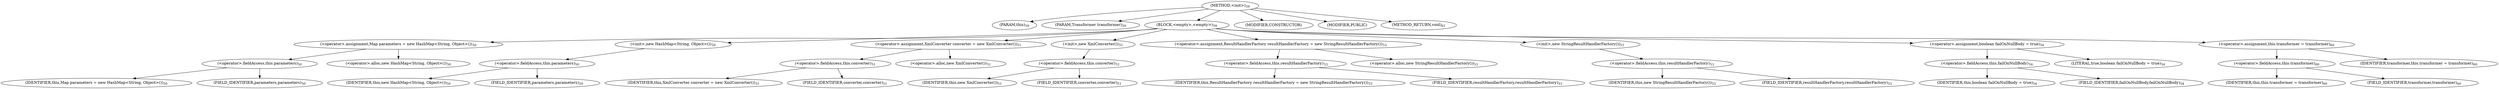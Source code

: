 digraph "&lt;init&gt;" {  
"117" [label = <(METHOD,&lt;init&gt;)<SUB>59</SUB>> ]
"4" [label = <(PARAM,this)<SUB>59</SUB>> ]
"118" [label = <(PARAM,Transformer transformer)<SUB>59</SUB>> ]
"119" [label = <(BLOCK,&lt;empty&gt;,&lt;empty&gt;)<SUB>59</SUB>> ]
"120" [label = <(&lt;operator&gt;.assignment,Map parameters = new HashMap&lt;String, Object&gt;())<SUB>50</SUB>> ]
"121" [label = <(&lt;operator&gt;.fieldAccess,this.parameters)<SUB>50</SUB>> ]
"122" [label = <(IDENTIFIER,this,Map parameters = new HashMap&lt;String, Object&gt;())<SUB>50</SUB>> ]
"123" [label = <(FIELD_IDENTIFIER,parameters,parameters)<SUB>50</SUB>> ]
"124" [label = <(&lt;operator&gt;.alloc,new HashMap&lt;String, Object&gt;())<SUB>50</SUB>> ]
"125" [label = <(&lt;init&gt;,new HashMap&lt;String, Object&gt;())<SUB>50</SUB>> ]
"126" [label = <(&lt;operator&gt;.fieldAccess,this.parameters)<SUB>50</SUB>> ]
"127" [label = <(IDENTIFIER,this,new HashMap&lt;String, Object&gt;())<SUB>50</SUB>> ]
"128" [label = <(FIELD_IDENTIFIER,parameters,parameters)<SUB>50</SUB>> ]
"129" [label = <(&lt;operator&gt;.assignment,XmlConverter converter = new XmlConverter())<SUB>51</SUB>> ]
"130" [label = <(&lt;operator&gt;.fieldAccess,this.converter)<SUB>51</SUB>> ]
"131" [label = <(IDENTIFIER,this,XmlConverter converter = new XmlConverter())<SUB>51</SUB>> ]
"132" [label = <(FIELD_IDENTIFIER,converter,converter)<SUB>51</SUB>> ]
"133" [label = <(&lt;operator&gt;.alloc,new XmlConverter())<SUB>51</SUB>> ]
"134" [label = <(&lt;init&gt;,new XmlConverter())<SUB>51</SUB>> ]
"135" [label = <(&lt;operator&gt;.fieldAccess,this.converter)<SUB>51</SUB>> ]
"136" [label = <(IDENTIFIER,this,new XmlConverter())<SUB>51</SUB>> ]
"137" [label = <(FIELD_IDENTIFIER,converter,converter)<SUB>51</SUB>> ]
"138" [label = <(&lt;operator&gt;.assignment,ResultHandlerFactory resultHandlerFactory = new StringResultHandlerFactory())<SUB>53</SUB>> ]
"139" [label = <(&lt;operator&gt;.fieldAccess,this.resultHandlerFactory)<SUB>53</SUB>> ]
"140" [label = <(IDENTIFIER,this,ResultHandlerFactory resultHandlerFactory = new StringResultHandlerFactory())<SUB>53</SUB>> ]
"141" [label = <(FIELD_IDENTIFIER,resultHandlerFactory,resultHandlerFactory)<SUB>53</SUB>> ]
"142" [label = <(&lt;operator&gt;.alloc,new StringResultHandlerFactory())<SUB>53</SUB>> ]
"143" [label = <(&lt;init&gt;,new StringResultHandlerFactory())<SUB>53</SUB>> ]
"144" [label = <(&lt;operator&gt;.fieldAccess,this.resultHandlerFactory)<SUB>53</SUB>> ]
"145" [label = <(IDENTIFIER,this,new StringResultHandlerFactory())<SUB>53</SUB>> ]
"146" [label = <(FIELD_IDENTIFIER,resultHandlerFactory,resultHandlerFactory)<SUB>53</SUB>> ]
"147" [label = <(&lt;operator&gt;.assignment,boolean failOnNullBody = true)<SUB>54</SUB>> ]
"148" [label = <(&lt;operator&gt;.fieldAccess,this.failOnNullBody)<SUB>54</SUB>> ]
"149" [label = <(IDENTIFIER,this,boolean failOnNullBody = true)<SUB>54</SUB>> ]
"150" [label = <(FIELD_IDENTIFIER,failOnNullBody,failOnNullBody)<SUB>54</SUB>> ]
"151" [label = <(LITERAL,true,boolean failOnNullBody = true)<SUB>54</SUB>> ]
"152" [label = <(&lt;operator&gt;.assignment,this.transformer = transformer)<SUB>60</SUB>> ]
"153" [label = <(&lt;operator&gt;.fieldAccess,this.transformer)<SUB>60</SUB>> ]
"3" [label = <(IDENTIFIER,this,this.transformer = transformer)<SUB>60</SUB>> ]
"154" [label = <(FIELD_IDENTIFIER,transformer,transformer)<SUB>60</SUB>> ]
"155" [label = <(IDENTIFIER,transformer,this.transformer = transformer)<SUB>60</SUB>> ]
"156" [label = <(MODIFIER,CONSTRUCTOR)> ]
"157" [label = <(MODIFIER,PUBLIC)> ]
"158" [label = <(METHOD_RETURN,void)<SUB>61</SUB>> ]
  "117" -> "4" 
  "117" -> "118" 
  "117" -> "119" 
  "117" -> "156" 
  "117" -> "157" 
  "117" -> "158" 
  "119" -> "120" 
  "119" -> "125" 
  "119" -> "129" 
  "119" -> "134" 
  "119" -> "138" 
  "119" -> "143" 
  "119" -> "147" 
  "119" -> "152" 
  "120" -> "121" 
  "120" -> "124" 
  "121" -> "122" 
  "121" -> "123" 
  "125" -> "126" 
  "126" -> "127" 
  "126" -> "128" 
  "129" -> "130" 
  "129" -> "133" 
  "130" -> "131" 
  "130" -> "132" 
  "134" -> "135" 
  "135" -> "136" 
  "135" -> "137" 
  "138" -> "139" 
  "138" -> "142" 
  "139" -> "140" 
  "139" -> "141" 
  "143" -> "144" 
  "144" -> "145" 
  "144" -> "146" 
  "147" -> "148" 
  "147" -> "151" 
  "148" -> "149" 
  "148" -> "150" 
  "152" -> "153" 
  "152" -> "155" 
  "153" -> "3" 
  "153" -> "154" 
}
